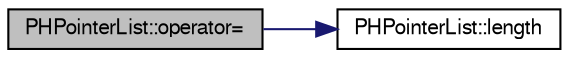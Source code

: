 digraph "PHPointerList::operator="
{
  bgcolor="transparent";
  edge [fontname="FreeSans",fontsize="10",labelfontname="FreeSans",labelfontsize="10"];
  node [fontname="FreeSans",fontsize="10",shape=record];
  rankdir="LR";
  Node1 [label="PHPointerList::operator=",height=0.2,width=0.4,color="black", fillcolor="grey75", style="filled" fontcolor="black"];
  Node1 -> Node2 [color="midnightblue",fontsize="10",style="solid",fontname="FreeSans"];
  Node2 [label="PHPointerList::length",height=0.2,width=0.4,color="black",URL="$d6/d86/classPHPointerList.html#aa48452c4f6bad6c475f9c3efeb97e4b9"];
}
